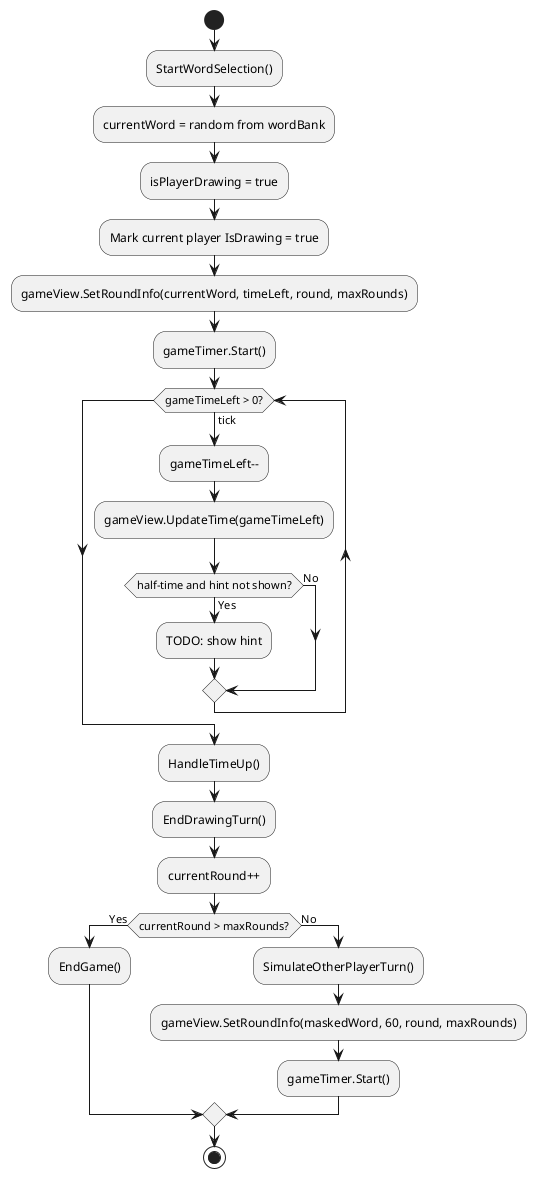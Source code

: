 @startuml
skinparam linetype ortho
start
:StartWordSelection();
:currentWord = random from wordBank;
:isPlayerDrawing = true;
:Mark current player IsDrawing = true;
:gameView.SetRoundInfo(currentWord, timeLeft, round, maxRounds);
:gameTimer.Start();
while (gameTimeLeft > 0?) is (tick)
  :gameTimeLeft--;
  :gameView.UpdateTime(gameTimeLeft);
  if (half-time and hint not shown?) then (Yes)
    :TODO: show hint;
  else (No)
  endif
endwhile
:HandleTimeUp();
:EndDrawingTurn();
:currentRound++;
if (currentRound > maxRounds?) then (Yes)
  :EndGame();
else (No)
  :SimulateOtherPlayerTurn();
  :gameView.SetRoundInfo(maskedWord, 60, round, maxRounds);
  :gameTimer.Start();
endif
stop
@enduml